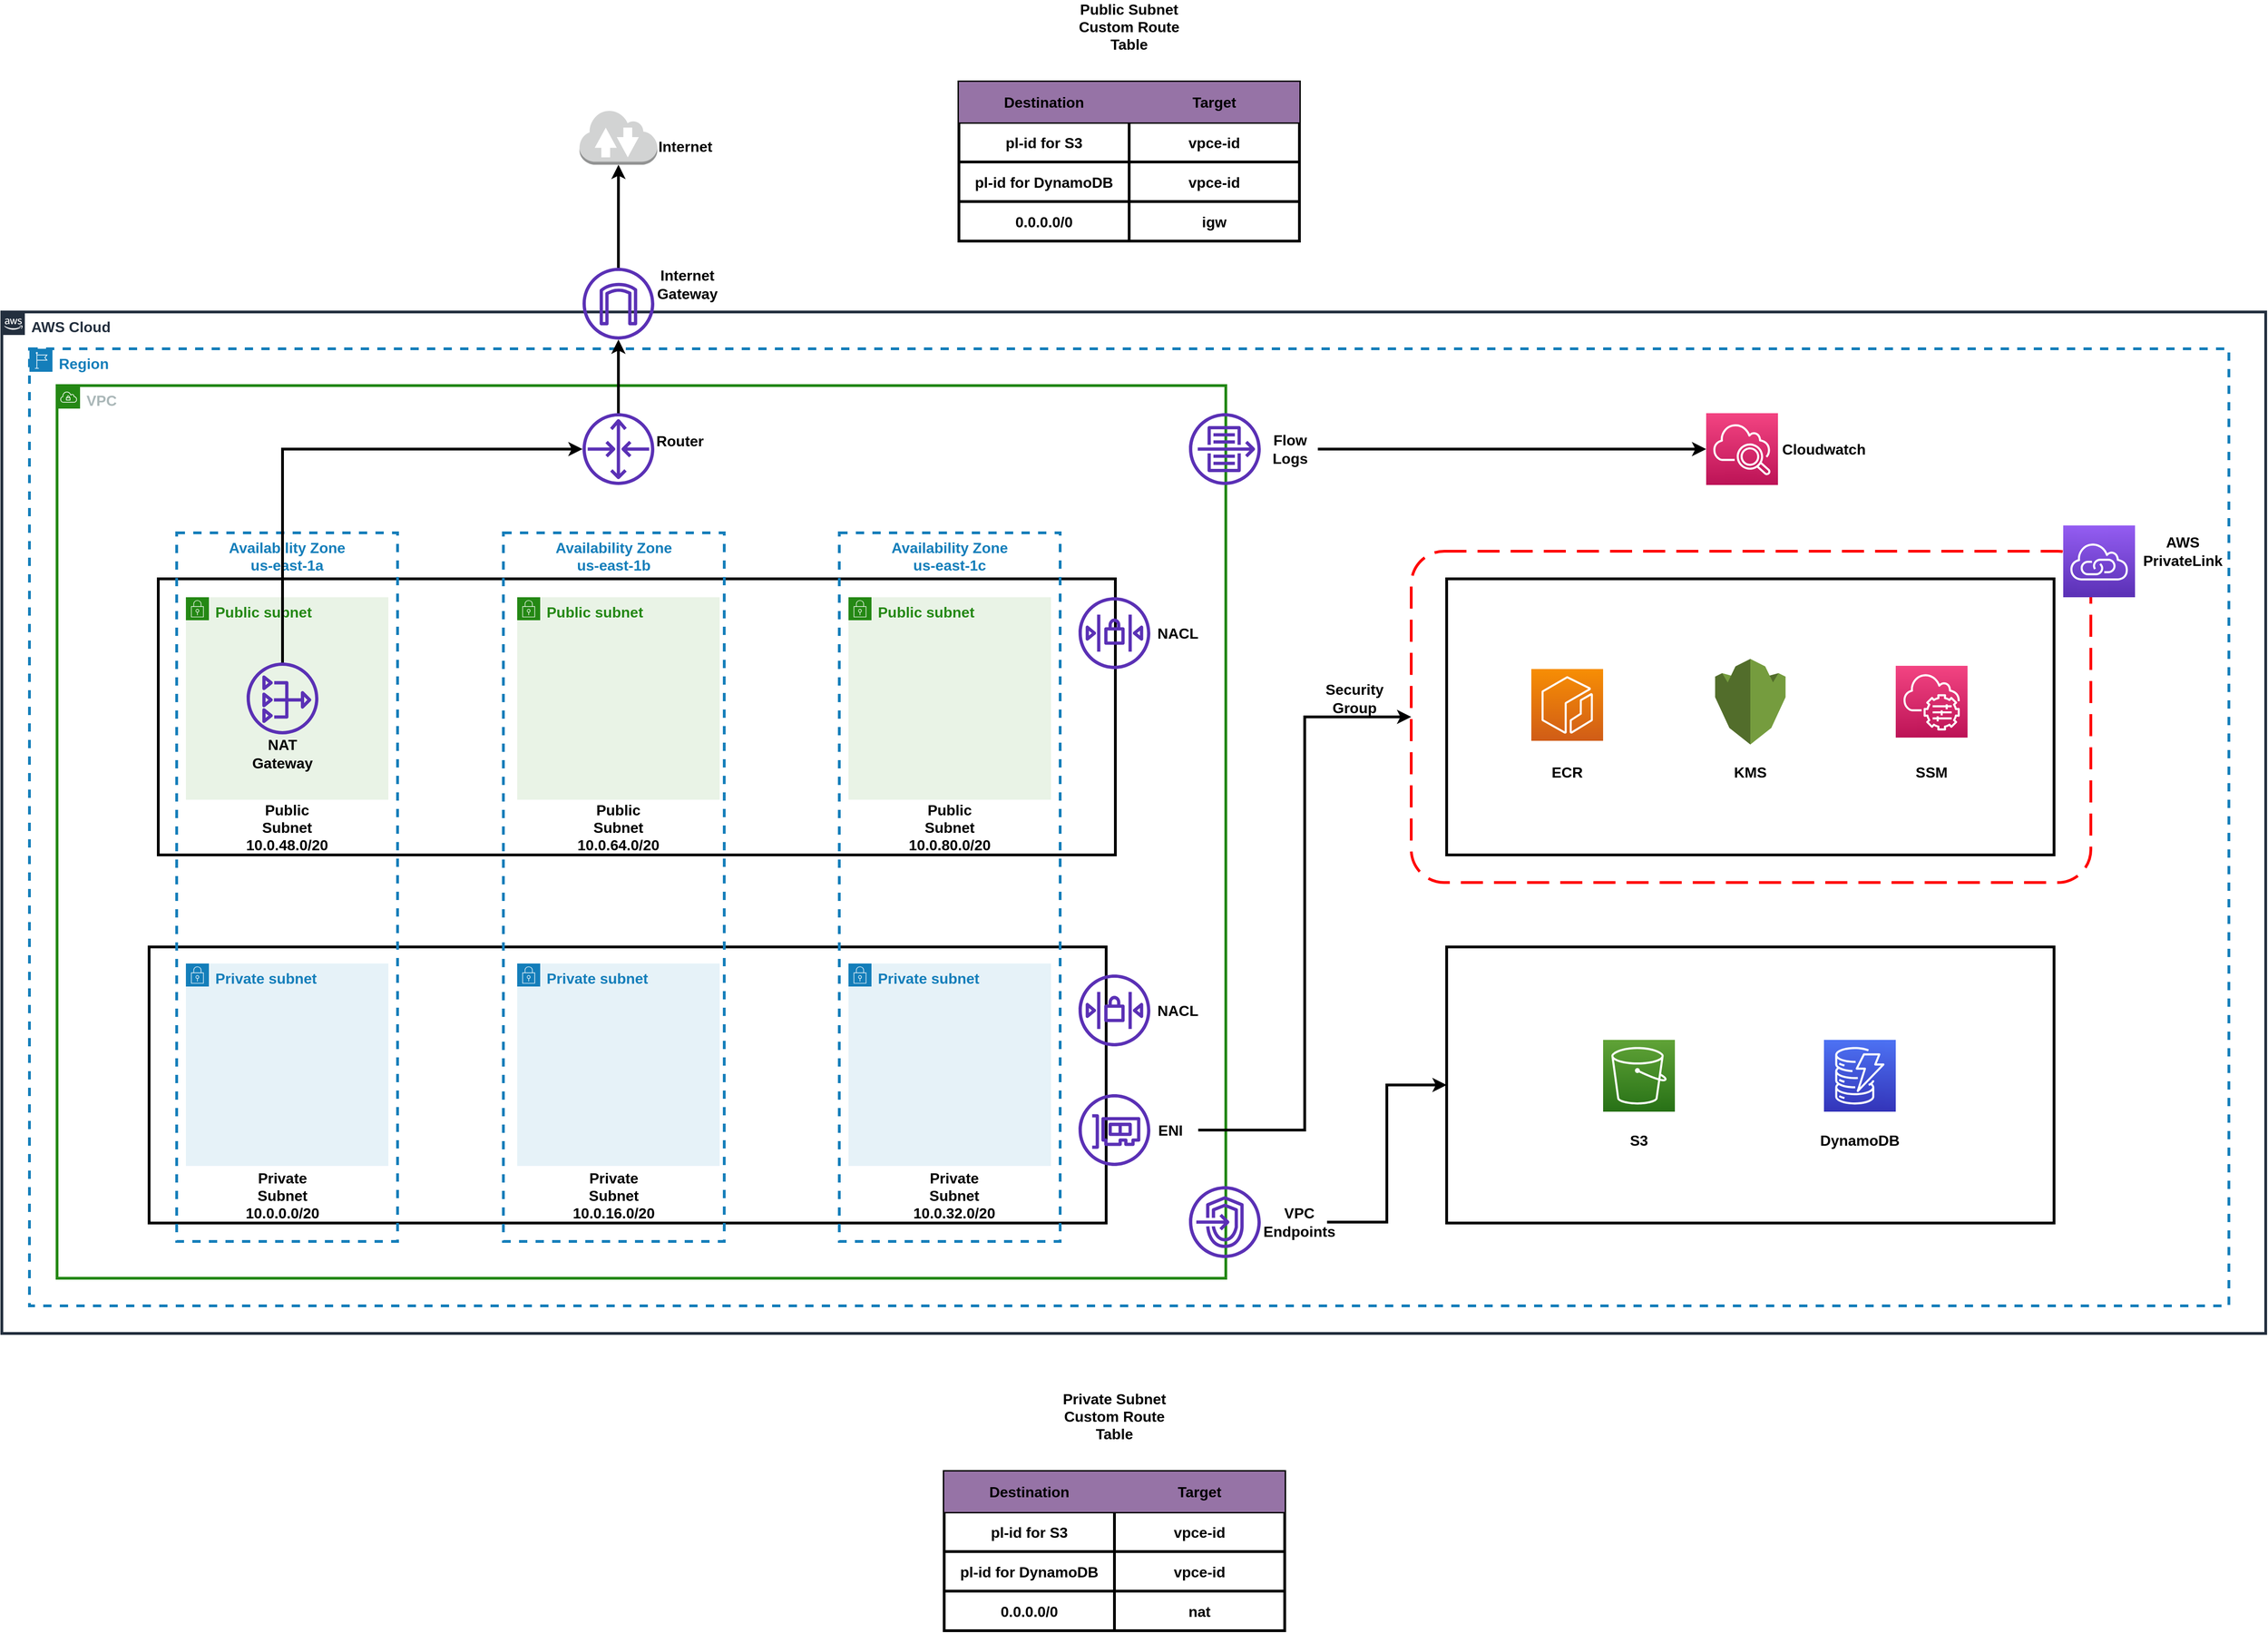 <mxfile version="13.10.9" type="device"><diagram id="vH5BNxG-3O9H4tV4Vejv" name="Page-1"><mxGraphModel dx="1635" dy="5484" grid="1" gridSize="10" guides="1" tooltips="1" connect="1" arrows="1" fold="1" page="1" pageScale="1" pageWidth="3300" pageHeight="4681" math="0" shadow="0"><root><mxCell id="0"/><mxCell id="1" parent="0"/><mxCell id="pPkta7LZ5vmIaSbR0CaE-15" value="" style="rounded=0;whiteSpace=wrap;html=1;strokeWidth=3;fontSize=16;fontStyle=1" vertex="1" parent="1"><mxGeometry x="290" y="260" width="1040" height="300" as="geometry"/></mxCell><mxCell id="pPkta7LZ5vmIaSbR0CaE-16" value="" style="rounded=0;whiteSpace=wrap;html=1;strokeWidth=3;fontSize=16;fontStyle=1" vertex="1" parent="1"><mxGeometry x="280" y="660" width="1040" height="300" as="geometry"/></mxCell><mxCell id="pPkta7LZ5vmIaSbR0CaE-25" value="Availability Zone&#10;us-east-1c" style="fillColor=none;strokeColor=#147EBA;dashed=1;verticalAlign=top;fontStyle=1;fontColor=#147EBA;strokeWidth=3;fontSize=16;" vertex="1" parent="1"><mxGeometry x="1030" y="210" width="240" height="770" as="geometry"/></mxCell><mxCell id="pPkta7LZ5vmIaSbR0CaE-24" value="Availability Zone&#10;us-east-1b" style="fillColor=none;strokeColor=#147EBA;dashed=1;verticalAlign=top;fontStyle=1;fontColor=#147EBA;strokeWidth=3;fontSize=16;" vertex="1" parent="1"><mxGeometry x="665" y="210" width="240" height="770" as="geometry"/></mxCell><mxCell id="pPkta7LZ5vmIaSbR0CaE-23" value="Availability Zone&#10;us-east-1a" style="fillColor=none;strokeColor=#147EBA;dashed=1;verticalAlign=top;fontStyle=1;fontColor=#147EBA;strokeWidth=3;fontSize=16;" vertex="1" parent="1"><mxGeometry x="310" y="210" width="240" height="770" as="geometry"/></mxCell><mxCell id="pPkta7LZ5vmIaSbR0CaE-26" value="VPC" style="points=[[0,0],[0.25,0],[0.5,0],[0.75,0],[1,0],[1,0.25],[1,0.5],[1,0.75],[1,1],[0.75,1],[0.5,1],[0.25,1],[0,1],[0,0.75],[0,0.5],[0,0.25]];outlineConnect=0;gradientColor=none;html=1;whiteSpace=wrap;fontSize=16;fontStyle=1;shape=mxgraph.aws4.group;grIcon=mxgraph.aws4.group_vpc;strokeColor=#248814;fillColor=none;verticalAlign=top;align=left;spacingLeft=30;fontColor=#AAB7B8;dashed=0;strokeWidth=3;" vertex="1" parent="1"><mxGeometry x="180" y="50" width="1270" height="970" as="geometry"/></mxCell><mxCell id="pPkta7LZ5vmIaSbR0CaE-66" value="Region" style="points=[[0,0],[0.25,0],[0.5,0],[0.75,0],[1,0],[1,0.25],[1,0.5],[1,0.75],[1,1],[0.75,1],[0.5,1],[0.25,1],[0,1],[0,0.75],[0,0.5],[0,0.25]];outlineConnect=0;gradientColor=none;html=1;whiteSpace=wrap;fontSize=16;fontStyle=1;shape=mxgraph.aws4.group;grIcon=mxgraph.aws4.group_region;strokeColor=#147EBA;fillColor=none;verticalAlign=top;align=left;spacingLeft=30;fontColor=#147EBA;dashed=1;strokeWidth=3;" vertex="1" parent="1"><mxGeometry x="150" y="10" width="2390" height="1040" as="geometry"/></mxCell><mxCell id="pPkta7LZ5vmIaSbR0CaE-67" value="AWS Cloud" style="points=[[0,0],[0.25,0],[0.5,0],[0.75,0],[1,0],[1,0.25],[1,0.5],[1,0.75],[1,1],[0.75,1],[0.5,1],[0.25,1],[0,1],[0,0.75],[0,0.5],[0,0.25]];outlineConnect=0;gradientColor=none;html=1;whiteSpace=wrap;fontSize=16;fontStyle=1;shape=mxgraph.aws4.group;grIcon=mxgraph.aws4.group_aws_cloud_alt;strokeColor=#232F3E;fillColor=none;verticalAlign=top;align=left;spacingLeft=30;fontColor=#232F3E;dashed=0;strokeWidth=3;" vertex="1" parent="1"><mxGeometry x="120" y="-30" width="2460" height="1110" as="geometry"/></mxCell><mxCell id="pPkta7LZ5vmIaSbR0CaE-7" value="Public subnet" style="points=[[0,0],[0.25,0],[0.5,0],[0.75,0],[1,0],[1,0.25],[1,0.5],[1,0.75],[1,1],[0.75,1],[0.5,1],[0.25,1],[0,1],[0,0.75],[0,0.5],[0,0.25]];outlineConnect=0;gradientColor=none;html=1;whiteSpace=wrap;fontSize=16;fontStyle=1;shape=mxgraph.aws4.group;grIcon=mxgraph.aws4.group_security_group;grStroke=0;strokeColor=#248814;fillColor=#E9F3E6;verticalAlign=top;align=left;spacingLeft=30;fontColor=#248814;dashed=0;strokeWidth=3;" vertex="1" parent="1"><mxGeometry x="320" y="280" width="220" height="220" as="geometry"/></mxCell><mxCell id="pPkta7LZ5vmIaSbR0CaE-8" value="Public subnet" style="points=[[0,0],[0.25,0],[0.5,0],[0.75,0],[1,0],[1,0.25],[1,0.5],[1,0.75],[1,1],[0.75,1],[0.5,1],[0.25,1],[0,1],[0,0.75],[0,0.5],[0,0.25]];outlineConnect=0;gradientColor=none;html=1;whiteSpace=wrap;fontSize=16;fontStyle=1;shape=mxgraph.aws4.group;grIcon=mxgraph.aws4.group_security_group;grStroke=0;strokeColor=#248814;fillColor=#E9F3E6;verticalAlign=top;align=left;spacingLeft=30;fontColor=#248814;dashed=0;strokeWidth=3;" vertex="1" parent="1"><mxGeometry x="680" y="280" width="220" height="220" as="geometry"/></mxCell><mxCell id="pPkta7LZ5vmIaSbR0CaE-9" value="Public subnet" style="points=[[0,0],[0.25,0],[0.5,0],[0.75,0],[1,0],[1,0.25],[1,0.5],[1,0.75],[1,1],[0.75,1],[0.5,1],[0.25,1],[0,1],[0,0.75],[0,0.5],[0,0.25]];outlineConnect=0;gradientColor=none;html=1;whiteSpace=wrap;fontSize=16;fontStyle=1;shape=mxgraph.aws4.group;grIcon=mxgraph.aws4.group_security_group;grStroke=0;strokeColor=#248814;fillColor=#E9F3E6;verticalAlign=top;align=left;spacingLeft=30;fontColor=#248814;dashed=0;strokeWidth=3;" vertex="1" parent="1"><mxGeometry x="1040" y="280" width="220" height="220" as="geometry"/></mxCell><mxCell id="pPkta7LZ5vmIaSbR0CaE-12" value="Private subnet" style="points=[[0,0],[0.25,0],[0.5,0],[0.75,0],[1,0],[1,0.25],[1,0.5],[1,0.75],[1,1],[0.75,1],[0.5,1],[0.25,1],[0,1],[0,0.75],[0,0.5],[0,0.25]];outlineConnect=0;gradientColor=none;html=1;whiteSpace=wrap;fontSize=16;fontStyle=1;shape=mxgraph.aws4.group;grIcon=mxgraph.aws4.group_security_group;grStroke=0;strokeColor=#147EBA;fillColor=#E6F2F8;verticalAlign=top;align=left;spacingLeft=30;fontColor=#147EBA;dashed=0;strokeWidth=3;" vertex="1" parent="1"><mxGeometry x="320" y="678" width="220" height="220" as="geometry"/></mxCell><mxCell id="pPkta7LZ5vmIaSbR0CaE-13" value="Private subnet" style="points=[[0,0],[0.25,0],[0.5,0],[0.75,0],[1,0],[1,0.25],[1,0.5],[1,0.75],[1,1],[0.75,1],[0.5,1],[0.25,1],[0,1],[0,0.75],[0,0.5],[0,0.25]];outlineConnect=0;gradientColor=none;html=1;whiteSpace=wrap;fontSize=16;fontStyle=1;shape=mxgraph.aws4.group;grIcon=mxgraph.aws4.group_security_group;grStroke=0;strokeColor=#147EBA;fillColor=#E6F2F8;verticalAlign=top;align=left;spacingLeft=30;fontColor=#147EBA;dashed=0;strokeWidth=3;" vertex="1" parent="1"><mxGeometry x="680" y="678" width="220" height="220" as="geometry"/></mxCell><mxCell id="pPkta7LZ5vmIaSbR0CaE-14" value="Private subnet" style="points=[[0,0],[0.25,0],[0.5,0],[0.75,0],[1,0],[1,0.25],[1,0.5],[1,0.75],[1,1],[0.75,1],[0.5,1],[0.25,1],[0,1],[0,0.75],[0,0.5],[0,0.25]];outlineConnect=0;gradientColor=none;html=1;whiteSpace=wrap;fontSize=16;fontStyle=1;shape=mxgraph.aws4.group;grIcon=mxgraph.aws4.group_security_group;grStroke=0;strokeColor=#147EBA;fillColor=#E6F2F8;verticalAlign=top;align=left;spacingLeft=30;fontColor=#147EBA;dashed=0;strokeWidth=3;" vertex="1" parent="1"><mxGeometry x="1040" y="678" width="220" height="220" as="geometry"/></mxCell><mxCell id="pPkta7LZ5vmIaSbR0CaE-17" value="Public Subnet&lt;br style=&quot;font-size: 16px;&quot;&gt;10.0.48.0/20" style="text;html=1;strokeColor=none;fillColor=none;align=center;verticalAlign=middle;whiteSpace=wrap;rounded=0;strokeWidth=3;fontSize=16;fontStyle=1" vertex="1" parent="1"><mxGeometry x="390" y="520" width="80" height="20" as="geometry"/></mxCell><mxCell id="pPkta7LZ5vmIaSbR0CaE-18" value="Public Subnet&lt;br style=&quot;font-size: 16px;&quot;&gt;10.0.64.0/20" style="text;html=1;strokeColor=none;fillColor=none;align=center;verticalAlign=middle;whiteSpace=wrap;rounded=0;strokeWidth=3;fontSize=16;fontStyle=1" vertex="1" parent="1"><mxGeometry x="750" y="520" width="80" height="20" as="geometry"/></mxCell><mxCell id="pPkta7LZ5vmIaSbR0CaE-19" value="Public Subnet&lt;br style=&quot;font-size: 16px;&quot;&gt;10.0.80.0/20" style="text;html=1;strokeColor=none;fillColor=none;align=center;verticalAlign=middle;whiteSpace=wrap;rounded=0;strokeWidth=3;fontSize=16;fontStyle=1" vertex="1" parent="1"><mxGeometry x="1110" y="520" width="80" height="20" as="geometry"/></mxCell><mxCell id="pPkta7LZ5vmIaSbR0CaE-20" value="Private Subnet&lt;br style=&quot;font-size: 16px;&quot;&gt;10.0.0.0/20" style="text;html=1;strokeColor=none;fillColor=none;align=center;verticalAlign=middle;whiteSpace=wrap;rounded=0;strokeWidth=3;fontSize=16;fontStyle=1" vertex="1" parent="1"><mxGeometry x="380" y="920" width="90" height="20" as="geometry"/></mxCell><mxCell id="pPkta7LZ5vmIaSbR0CaE-21" value="Private Subnet&lt;br style=&quot;font-size: 16px;&quot;&gt;10.0.16.0/20" style="text;html=1;strokeColor=none;fillColor=none;align=center;verticalAlign=middle;whiteSpace=wrap;rounded=0;strokeWidth=3;fontSize=16;fontStyle=1" vertex="1" parent="1"><mxGeometry x="740" y="920" width="90" height="20" as="geometry"/></mxCell><mxCell id="pPkta7LZ5vmIaSbR0CaE-22" value="Private Subnet&lt;br style=&quot;font-size: 16px;&quot;&gt;10.0.32.0/20" style="text;html=1;strokeColor=none;fillColor=none;align=center;verticalAlign=middle;whiteSpace=wrap;rounded=0;strokeWidth=3;fontSize=16;fontStyle=1" vertex="1" parent="1"><mxGeometry x="1110" y="920" width="90" height="20" as="geometry"/></mxCell><mxCell id="pPkta7LZ5vmIaSbR0CaE-32" style="edgeStyle=orthogonalEdgeStyle;rounded=0;orthogonalLoop=1;jettySize=auto;html=1;strokeWidth=3;fontSize=16;fontStyle=1" edge="1" parent="1" source="pPkta7LZ5vmIaSbR0CaE-27" target="pPkta7LZ5vmIaSbR0CaE-29"><mxGeometry relative="1" as="geometry"><Array as="points"><mxPoint x="425" y="119"/></Array></mxGeometry></mxCell><mxCell id="pPkta7LZ5vmIaSbR0CaE-27" value="" style="outlineConnect=0;fontColor=#232F3E;gradientColor=none;fillColor=#5A30B5;strokeColor=none;dashed=0;verticalLabelPosition=bottom;verticalAlign=top;align=center;html=1;fontSize=16;fontStyle=1;aspect=fixed;pointerEvents=1;shape=mxgraph.aws4.nat_gateway;strokeWidth=3;" vertex="1" parent="1"><mxGeometry x="386" y="351" width="78" height="78" as="geometry"/></mxCell><mxCell id="pPkta7LZ5vmIaSbR0CaE-28" value="NAT Gateway" style="text;html=1;strokeColor=none;fillColor=none;align=center;verticalAlign=middle;whiteSpace=wrap;rounded=0;strokeWidth=3;fontSize=16;fontStyle=1" vertex="1" parent="1"><mxGeometry x="400" y="440" width="50" height="20" as="geometry"/></mxCell><mxCell id="pPkta7LZ5vmIaSbR0CaE-69" style="edgeStyle=orthogonalEdgeStyle;rounded=0;orthogonalLoop=1;jettySize=auto;html=1;strokeWidth=3;fontSize=16;fontStyle=1" edge="1" parent="1" source="pPkta7LZ5vmIaSbR0CaE-29" target="pPkta7LZ5vmIaSbR0CaE-68"><mxGeometry relative="1" as="geometry"/></mxCell><mxCell id="pPkta7LZ5vmIaSbR0CaE-29" value="" style="outlineConnect=0;fontColor=#232F3E;gradientColor=none;fillColor=#5A30B5;strokeColor=none;dashed=0;verticalLabelPosition=bottom;verticalAlign=top;align=center;html=1;fontSize=16;fontStyle=1;aspect=fixed;pointerEvents=1;shape=mxgraph.aws4.router;strokeWidth=3;" vertex="1" parent="1"><mxGeometry x="751" y="80" width="78" height="78" as="geometry"/></mxCell><mxCell id="pPkta7LZ5vmIaSbR0CaE-30" value="Router" style="text;html=1;strokeColor=none;fillColor=none;align=center;verticalAlign=middle;whiteSpace=wrap;rounded=0;strokeWidth=3;fontSize=16;fontStyle=1" vertex="1" parent="1"><mxGeometry x="832.25" y="100" width="50" height="20" as="geometry"/></mxCell><mxCell id="pPkta7LZ5vmIaSbR0CaE-33" value="" style="outlineConnect=0;fontColor=#232F3E;gradientColor=none;fillColor=#5A30B5;strokeColor=none;dashed=0;verticalLabelPosition=bottom;verticalAlign=top;align=center;html=1;fontSize=16;fontStyle=1;aspect=fixed;pointerEvents=1;shape=mxgraph.aws4.flow_logs;strokeWidth=3;" vertex="1" parent="1"><mxGeometry x="1410" y="80" width="78" height="78" as="geometry"/></mxCell><mxCell id="pPkta7LZ5vmIaSbR0CaE-64" style="edgeStyle=orthogonalEdgeStyle;rounded=0;orthogonalLoop=1;jettySize=auto;html=1;strokeWidth=3;fontSize=16;fontStyle=1" edge="1" parent="1" source="pPkta7LZ5vmIaSbR0CaE-34" target="pPkta7LZ5vmIaSbR0CaE-63"><mxGeometry relative="1" as="geometry"/></mxCell><mxCell id="pPkta7LZ5vmIaSbR0CaE-34" value="Flow &lt;br style=&quot;font-size: 16px;&quot;&gt;Logs" style="text;html=1;strokeColor=none;fillColor=none;align=center;verticalAlign=middle;whiteSpace=wrap;rounded=0;strokeWidth=3;fontSize=16;fontStyle=1" vertex="1" parent="1"><mxGeometry x="1490" y="109" width="60" height="20" as="geometry"/></mxCell><mxCell id="pPkta7LZ5vmIaSbR0CaE-35" value="" style="outlineConnect=0;fontColor=#232F3E;gradientColor=none;fillColor=#5A30B5;strokeColor=none;dashed=0;verticalLabelPosition=bottom;verticalAlign=top;align=center;html=1;fontSize=16;fontStyle=1;aspect=fixed;pointerEvents=1;shape=mxgraph.aws4.endpoints;strokeWidth=3;" vertex="1" parent="1"><mxGeometry x="1410" y="920" width="78" height="78" as="geometry"/></mxCell><mxCell id="pPkta7LZ5vmIaSbR0CaE-51" style="edgeStyle=orthogonalEdgeStyle;rounded=0;orthogonalLoop=1;jettySize=auto;html=1;entryX=0;entryY=0.5;entryDx=0;entryDy=0;strokeWidth=3;fontSize=16;fontStyle=1" edge="1" parent="1" source="pPkta7LZ5vmIaSbR0CaE-36" target="pPkta7LZ5vmIaSbR0CaE-46"><mxGeometry relative="1" as="geometry"/></mxCell><mxCell id="pPkta7LZ5vmIaSbR0CaE-36" value="VPC&lt;br style=&quot;font-size: 16px;&quot;&gt;Endpoints" style="text;html=1;strokeColor=none;fillColor=none;align=center;verticalAlign=middle;whiteSpace=wrap;rounded=0;strokeWidth=3;fontSize=16;fontStyle=1" vertex="1" parent="1"><mxGeometry x="1500" y="949" width="60" height="20" as="geometry"/></mxCell><mxCell id="pPkta7LZ5vmIaSbR0CaE-37" value="" style="outlineConnect=0;fontColor=#232F3E;gradientColor=none;fillColor=#5A30B5;strokeColor=none;dashed=0;verticalLabelPosition=bottom;verticalAlign=top;align=center;html=1;fontSize=16;fontStyle=1;aspect=fixed;pointerEvents=1;shape=mxgraph.aws4.elastic_network_interface;strokeWidth=3;" vertex="1" parent="1"><mxGeometry x="1290" y="820" width="78" height="78" as="geometry"/></mxCell><mxCell id="pPkta7LZ5vmIaSbR0CaE-61" style="edgeStyle=orthogonalEdgeStyle;rounded=0;orthogonalLoop=1;jettySize=auto;html=1;entryX=0;entryY=0.5;entryDx=0;entryDy=0;strokeWidth=3;fontSize=16;fontStyle=1" edge="1" parent="1" source="pPkta7LZ5vmIaSbR0CaE-38" target="pPkta7LZ5vmIaSbR0CaE-58"><mxGeometry relative="1" as="geometry"/></mxCell><mxCell id="pPkta7LZ5vmIaSbR0CaE-38" value="ENI" style="text;html=1;strokeColor=none;fillColor=none;align=center;verticalAlign=middle;whiteSpace=wrap;rounded=0;strokeWidth=3;fontSize=16;fontStyle=1" vertex="1" parent="1"><mxGeometry x="1360" y="849" width="60" height="20" as="geometry"/></mxCell><mxCell id="pPkta7LZ5vmIaSbR0CaE-39" value="" style="outlineConnect=0;fontColor=#232F3E;gradientColor=none;fillColor=#5A30B5;strokeColor=none;dashed=0;verticalLabelPosition=bottom;verticalAlign=top;align=center;html=1;fontSize=16;fontStyle=1;aspect=fixed;pointerEvents=1;shape=mxgraph.aws4.network_access_control_list;strokeWidth=3;" vertex="1" parent="1"><mxGeometry x="1290" y="690" width="78" height="78" as="geometry"/></mxCell><mxCell id="pPkta7LZ5vmIaSbR0CaE-40" value="" style="outlineConnect=0;fontColor=#232F3E;gradientColor=none;fillColor=#5A30B5;strokeColor=none;dashed=0;verticalLabelPosition=bottom;verticalAlign=top;align=center;html=1;fontSize=16;fontStyle=1;aspect=fixed;pointerEvents=1;shape=mxgraph.aws4.network_access_control_list;strokeWidth=3;" vertex="1" parent="1"><mxGeometry x="1290" y="280" width="78" height="78" as="geometry"/></mxCell><mxCell id="pPkta7LZ5vmIaSbR0CaE-41" value="NACL" style="text;html=1;strokeColor=none;fillColor=none;align=center;verticalAlign=middle;whiteSpace=wrap;rounded=0;strokeWidth=3;fontSize=16;fontStyle=1" vertex="1" parent="1"><mxGeometry x="1368" y="719" width="60" height="20" as="geometry"/></mxCell><mxCell id="pPkta7LZ5vmIaSbR0CaE-42" value="NACL" style="text;html=1;strokeColor=none;fillColor=none;align=center;verticalAlign=middle;whiteSpace=wrap;rounded=0;strokeWidth=3;fontSize=16;fontStyle=1" vertex="1" parent="1"><mxGeometry x="1368" y="309" width="60" height="20" as="geometry"/></mxCell><mxCell id="pPkta7LZ5vmIaSbR0CaE-44" value="" style="rounded=0;whiteSpace=wrap;html=1;strokeColor=#000000;strokeWidth=3;fillColor=#FFFFFF;fontSize=16;fontStyle=1" vertex="1" parent="1"><mxGeometry x="1690" y="260" width="660" height="300" as="geometry"/></mxCell><mxCell id="pPkta7LZ5vmIaSbR0CaE-46" value="" style="rounded=0;whiteSpace=wrap;html=1;strokeColor=#000000;strokeWidth=3;fillColor=#FFFFFF;fontSize=16;fontStyle=1" vertex="1" parent="1"><mxGeometry x="1690" y="660" width="660" height="300" as="geometry"/></mxCell><mxCell id="pPkta7LZ5vmIaSbR0CaE-47" value="" style="outlineConnect=0;fontColor=#232F3E;gradientColor=#60A337;gradientDirection=north;fillColor=#277116;strokeColor=#ffffff;dashed=0;verticalLabelPosition=bottom;verticalAlign=top;align=center;html=1;fontSize=16;fontStyle=1;aspect=fixed;shape=mxgraph.aws4.resourceIcon;resIcon=mxgraph.aws4.s3;strokeWidth=3;" vertex="1" parent="1"><mxGeometry x="1860" y="761" width="78" height="78" as="geometry"/></mxCell><mxCell id="pPkta7LZ5vmIaSbR0CaE-48" value="" style="outlineConnect=0;fontColor=#232F3E;gradientColor=#4D72F3;gradientDirection=north;fillColor=#3334B9;strokeColor=#ffffff;dashed=0;verticalLabelPosition=bottom;verticalAlign=top;align=center;html=1;fontSize=16;fontStyle=1;aspect=fixed;shape=mxgraph.aws4.resourceIcon;resIcon=mxgraph.aws4.dynamodb;strokeWidth=3;" vertex="1" parent="1"><mxGeometry x="2100" y="761" width="78" height="78" as="geometry"/></mxCell><mxCell id="pPkta7LZ5vmIaSbR0CaE-49" value="S3" style="text;html=1;strokeColor=none;fillColor=none;align=center;verticalAlign=middle;whiteSpace=wrap;rounded=0;strokeWidth=3;fontSize=16;fontStyle=1" vertex="1" parent="1"><mxGeometry x="1869" y="860" width="60" height="20" as="geometry"/></mxCell><mxCell id="pPkta7LZ5vmIaSbR0CaE-50" value="DynamoDB" style="text;html=1;strokeColor=none;fillColor=none;align=center;verticalAlign=middle;whiteSpace=wrap;rounded=0;strokeWidth=3;fontSize=16;fontStyle=1" vertex="1" parent="1"><mxGeometry x="2109" y="860" width="60" height="20" as="geometry"/></mxCell><mxCell id="pPkta7LZ5vmIaSbR0CaE-52" value="" style="outlineConnect=0;fontColor=#232F3E;gradientColor=#F78E04;gradientDirection=north;fillColor=#D05C17;strokeColor=#ffffff;dashed=0;verticalLabelPosition=bottom;verticalAlign=top;align=center;html=1;fontSize=16;fontStyle=1;aspect=fixed;shape=mxgraph.aws4.resourceIcon;resIcon=mxgraph.aws4.ecr;strokeWidth=3;" vertex="1" parent="1"><mxGeometry x="1782" y="358" width="78" height="78" as="geometry"/></mxCell><mxCell id="pPkta7LZ5vmIaSbR0CaE-53" value="" style="outlineConnect=0;dashed=0;verticalLabelPosition=bottom;verticalAlign=top;align=center;html=1;shape=mxgraph.aws3.kms;fillColor=#759C3E;gradientColor=none;strokeColor=#000000;strokeWidth=3;fontSize=16;fontStyle=1" vertex="1" parent="1"><mxGeometry x="1981.75" y="347" width="76.5" height="93" as="geometry"/></mxCell><mxCell id="pPkta7LZ5vmIaSbR0CaE-54" value="" style="outlineConnect=0;fontColor=#232F3E;gradientColor=#F34482;gradientDirection=north;fillColor=#BC1356;strokeColor=#ffffff;dashed=0;verticalLabelPosition=bottom;verticalAlign=top;align=center;html=1;fontSize=16;fontStyle=1;aspect=fixed;shape=mxgraph.aws4.resourceIcon;resIcon=mxgraph.aws4.systems_manager;strokeWidth=3;" vertex="1" parent="1"><mxGeometry x="2178" y="354.5" width="78" height="78" as="geometry"/></mxCell><mxCell id="pPkta7LZ5vmIaSbR0CaE-55" value="ECR" style="text;html=1;strokeColor=none;fillColor=none;align=center;verticalAlign=middle;whiteSpace=wrap;rounded=0;strokeWidth=3;fontSize=16;fontStyle=1" vertex="1" parent="1"><mxGeometry x="1791" y="460" width="60" height="20" as="geometry"/></mxCell><mxCell id="pPkta7LZ5vmIaSbR0CaE-56" value="KMS" style="text;html=1;strokeColor=none;fillColor=none;align=center;verticalAlign=middle;whiteSpace=wrap;rounded=0;strokeWidth=3;fontSize=16;fontStyle=1" vertex="1" parent="1"><mxGeometry x="1990" y="460" width="60" height="20" as="geometry"/></mxCell><mxCell id="pPkta7LZ5vmIaSbR0CaE-57" value="SSM" style="text;html=1;strokeColor=none;fillColor=none;align=center;verticalAlign=middle;whiteSpace=wrap;rounded=0;strokeWidth=3;fontSize=16;fontStyle=1" vertex="1" parent="1"><mxGeometry x="2187" y="460" width="60" height="20" as="geometry"/></mxCell><mxCell id="pPkta7LZ5vmIaSbR0CaE-58" value="" style="rounded=1;arcSize=10;dashed=1;strokeColor=#ff0000;fillColor=none;gradientColor=none;dashPattern=8 4;strokeWidth=3;fontSize=16;fontStyle=1" vertex="1" parent="1"><mxGeometry x="1651.5" y="230" width="738.5" height="360" as="geometry"/></mxCell><mxCell id="pPkta7LZ5vmIaSbR0CaE-59" value="" style="outlineConnect=0;fontColor=#232F3E;gradientColor=#945DF2;gradientDirection=north;fillColor=#5A30B5;strokeColor=#ffffff;dashed=0;verticalLabelPosition=bottom;verticalAlign=top;align=center;html=1;fontSize=16;fontStyle=1;aspect=fixed;shape=mxgraph.aws4.resourceIcon;resIcon=mxgraph.aws4.vpc_privatelink;strokeWidth=3;" vertex="1" parent="1"><mxGeometry x="2360" y="202" width="78" height="78" as="geometry"/></mxCell><mxCell id="pPkta7LZ5vmIaSbR0CaE-60" value="AWS PrivateLink" style="text;html=1;strokeColor=none;fillColor=none;align=center;verticalAlign=middle;whiteSpace=wrap;rounded=0;strokeWidth=3;fontSize=16;fontStyle=1" vertex="1" parent="1"><mxGeometry x="2470" y="220" width="40" height="20" as="geometry"/></mxCell><mxCell id="pPkta7LZ5vmIaSbR0CaE-62" value="Security Group" style="text;html=1;strokeColor=none;fillColor=none;align=center;verticalAlign=middle;whiteSpace=wrap;rounded=0;strokeWidth=3;fontSize=16;fontStyle=1" vertex="1" parent="1"><mxGeometry x="1570" y="380" width="40" height="20" as="geometry"/></mxCell><mxCell id="pPkta7LZ5vmIaSbR0CaE-63" value="" style="outlineConnect=0;fontColor=#232F3E;gradientColor=#F34482;gradientDirection=north;fillColor=#BC1356;strokeColor=#ffffff;dashed=0;verticalLabelPosition=bottom;verticalAlign=top;align=center;html=1;fontSize=16;fontStyle=1;aspect=fixed;shape=mxgraph.aws4.resourceIcon;resIcon=mxgraph.aws4.cloudwatch_2;strokeWidth=3;" vertex="1" parent="1"><mxGeometry x="1972" y="80" width="78" height="78" as="geometry"/></mxCell><mxCell id="pPkta7LZ5vmIaSbR0CaE-65" value="Cloudwatch" style="text;html=1;strokeColor=none;fillColor=none;align=center;verticalAlign=middle;whiteSpace=wrap;rounded=0;strokeWidth=3;fontSize=16;fontStyle=1" vertex="1" parent="1"><mxGeometry x="2070" y="109" width="60" height="20" as="geometry"/></mxCell><mxCell id="pPkta7LZ5vmIaSbR0CaE-74" style="edgeStyle=orthogonalEdgeStyle;rounded=0;orthogonalLoop=1;jettySize=auto;html=1;strokeWidth=3;fontSize=16;fontStyle=1" edge="1" parent="1" source="pPkta7LZ5vmIaSbR0CaE-68" target="pPkta7LZ5vmIaSbR0CaE-73"><mxGeometry relative="1" as="geometry"/></mxCell><mxCell id="pPkta7LZ5vmIaSbR0CaE-68" value="" style="outlineConnect=0;fontColor=#232F3E;gradientColor=none;fillColor=#5A30B5;strokeColor=none;dashed=0;verticalLabelPosition=bottom;verticalAlign=top;align=center;html=1;fontSize=16;fontStyle=1;aspect=fixed;pointerEvents=1;shape=mxgraph.aws4.internet_gateway;strokeWidth=3;" vertex="1" parent="1"><mxGeometry x="751" y="-78" width="78" height="78" as="geometry"/></mxCell><mxCell id="pPkta7LZ5vmIaSbR0CaE-70" value="Internet Gateway" style="text;html=1;strokeColor=none;fillColor=none;align=center;verticalAlign=middle;whiteSpace=wrap;rounded=0;strokeWidth=3;fontSize=16;fontStyle=1" vertex="1" parent="1"><mxGeometry x="840" y="-70" width="50" height="20" as="geometry"/></mxCell><mxCell id="pPkta7LZ5vmIaSbR0CaE-73" value="" style="outlineConnect=0;dashed=0;verticalLabelPosition=bottom;verticalAlign=top;align=center;html=1;shape=mxgraph.aws3.internet_2;fillColor=#D2D3D3;gradientColor=none;strokeColor=#000000;strokeWidth=3;fontSize=16;fontStyle=1" vertex="1" parent="1"><mxGeometry x="747.75" y="-250" width="84.5" height="60" as="geometry"/></mxCell><mxCell id="pPkta7LZ5vmIaSbR0CaE-75" value="Internet&amp;nbsp;" style="text;html=1;strokeColor=none;fillColor=none;align=center;verticalAlign=middle;whiteSpace=wrap;rounded=0;strokeWidth=3;fontSize=16;fontStyle=1" vertex="1" parent="1"><mxGeometry x="840" y="-220" width="50" height="20" as="geometry"/></mxCell><mxCell id="pPkta7LZ5vmIaSbR0CaE-102" value="" style="shape=table;html=1;whiteSpace=wrap;startSize=0;container=1;collapsible=0;childLayout=tableLayout;strokeColor=#000000;strokeWidth=3;fillColor=#FFFFFF;fontSize=16;fontStyle=1" vertex="1" parent="1"><mxGeometry x="1160" y="-280" width="370" height="173" as="geometry"/></mxCell><mxCell id="pPkta7LZ5vmIaSbR0CaE-107" value="" style="shape=partialRectangle;html=1;whiteSpace=wrap;collapsible=0;dropTarget=0;pointerEvents=0;fillColor=none;top=0;left=0;bottom=0;right=0;points=[[0,0.5],[1,0.5]];portConstraint=eastwest;strokeWidth=3;fontSize=16;fontStyle=1" vertex="1" parent="pPkta7LZ5vmIaSbR0CaE-102"><mxGeometry width="370" height="44" as="geometry"/></mxCell><mxCell id="pPkta7LZ5vmIaSbR0CaE-108" value="&lt;span style=&quot;font-size: 16px;&quot;&gt;Destination&lt;/span&gt;" style="shape=partialRectangle;html=1;whiteSpace=wrap;connectable=0;top=0;left=0;bottom=0;right=0;overflow=hidden;strokeColor=#9673a6;fillColor=#9673A6;strokeWidth=3;fontSize=16;fontStyle=1" vertex="1" parent="pPkta7LZ5vmIaSbR0CaE-107"><mxGeometry width="185" height="44" as="geometry"/></mxCell><mxCell id="pPkta7LZ5vmIaSbR0CaE-109" value="&lt;span style=&quot;font-size: 16px;&quot;&gt;Target&lt;/span&gt;" style="shape=partialRectangle;html=1;whiteSpace=wrap;connectable=0;top=0;left=0;bottom=0;right=0;overflow=hidden;strokeColor=#9673a6;fillColor=#9673A6;strokeWidth=3;fontSize=16;fontStyle=1" vertex="1" parent="pPkta7LZ5vmIaSbR0CaE-107"><mxGeometry x="185" width="185" height="44" as="geometry"/></mxCell><mxCell id="pPkta7LZ5vmIaSbR0CaE-111" value="" style="shape=partialRectangle;html=1;whiteSpace=wrap;collapsible=0;dropTarget=0;pointerEvents=0;fillColor=none;top=0;left=0;bottom=0;right=0;points=[[0,0.5],[1,0.5]];portConstraint=eastwest;strokeWidth=3;fontSize=16;fontStyle=1" vertex="1" parent="pPkta7LZ5vmIaSbR0CaE-102"><mxGeometry y="44" width="370" height="43" as="geometry"/></mxCell><mxCell id="pPkta7LZ5vmIaSbR0CaE-112" value="pl-id for S3" style="shape=partialRectangle;html=1;whiteSpace=wrap;connectable=0;fillColor=none;top=0;left=0;bottom=0;right=0;overflow=hidden;strokeWidth=3;fontSize=16;fontStyle=1" vertex="1" parent="pPkta7LZ5vmIaSbR0CaE-111"><mxGeometry width="185" height="43" as="geometry"/></mxCell><mxCell id="pPkta7LZ5vmIaSbR0CaE-113" value="vpce-id" style="shape=partialRectangle;html=1;whiteSpace=wrap;connectable=0;fillColor=none;top=0;left=0;bottom=0;right=0;overflow=hidden;strokeWidth=3;fontSize=16;fontStyle=1" vertex="1" parent="pPkta7LZ5vmIaSbR0CaE-111"><mxGeometry x="185" width="185" height="43" as="geometry"/></mxCell><mxCell id="pPkta7LZ5vmIaSbR0CaE-103" value="" style="shape=partialRectangle;html=1;whiteSpace=wrap;collapsible=0;dropTarget=0;pointerEvents=0;fillColor=none;top=0;left=0;bottom=0;right=0;points=[[0,0.5],[1,0.5]];portConstraint=eastwest;strokeWidth=3;fontSize=16;fontStyle=1" vertex="1" parent="pPkta7LZ5vmIaSbR0CaE-102"><mxGeometry y="87" width="370" height="43" as="geometry"/></mxCell><mxCell id="pPkta7LZ5vmIaSbR0CaE-104" value="pl-id for DynamoDB" style="shape=partialRectangle;html=1;whiteSpace=wrap;connectable=0;fillColor=none;top=0;left=0;bottom=0;right=0;overflow=hidden;strokeWidth=3;fontSize=16;fontStyle=1" vertex="1" parent="pPkta7LZ5vmIaSbR0CaE-103"><mxGeometry width="185" height="43" as="geometry"/></mxCell><mxCell id="pPkta7LZ5vmIaSbR0CaE-105" value="vpce-id" style="shape=partialRectangle;html=1;whiteSpace=wrap;connectable=0;fillColor=none;top=0;left=0;bottom=0;right=0;overflow=hidden;strokeWidth=3;fontSize=16;fontStyle=1" vertex="1" parent="pPkta7LZ5vmIaSbR0CaE-103"><mxGeometry x="185" width="185" height="43" as="geometry"/></mxCell><mxCell id="pPkta7LZ5vmIaSbR0CaE-115" style="shape=partialRectangle;html=1;whiteSpace=wrap;collapsible=0;dropTarget=0;pointerEvents=0;fillColor=none;top=0;left=0;bottom=0;right=0;points=[[0,0.5],[1,0.5]];portConstraint=eastwest;strokeWidth=3;fontSize=16;fontStyle=1" vertex="1" parent="pPkta7LZ5vmIaSbR0CaE-102"><mxGeometry y="130" width="370" height="43" as="geometry"/></mxCell><mxCell id="pPkta7LZ5vmIaSbR0CaE-116" value="0.0.0.0/0" style="shape=partialRectangle;html=1;whiteSpace=wrap;connectable=0;fillColor=none;top=0;left=0;bottom=0;right=0;overflow=hidden;strokeWidth=3;fontSize=16;fontStyle=1" vertex="1" parent="pPkta7LZ5vmIaSbR0CaE-115"><mxGeometry width="185" height="43" as="geometry"/></mxCell><mxCell id="pPkta7LZ5vmIaSbR0CaE-117" value="igw" style="shape=partialRectangle;html=1;whiteSpace=wrap;connectable=0;fillColor=none;top=0;left=0;bottom=0;right=0;overflow=hidden;strokeWidth=3;fontSize=16;fontStyle=1" vertex="1" parent="pPkta7LZ5vmIaSbR0CaE-115"><mxGeometry x="185" width="185" height="43" as="geometry"/></mxCell><mxCell id="pPkta7LZ5vmIaSbR0CaE-120" value="Public Subnet&lt;br style=&quot;font-size: 16px;&quot;&gt;Custom Route Table" style="text;html=1;strokeColor=none;fillColor=none;align=center;verticalAlign=middle;whiteSpace=wrap;rounded=0;strokeWidth=3;fontSize=16;fontStyle=1" vertex="1" parent="1"><mxGeometry x="1285" y="-350" width="120" height="20" as="geometry"/></mxCell><mxCell id="pPkta7LZ5vmIaSbR0CaE-135" value="" style="shape=table;html=1;whiteSpace=wrap;startSize=0;container=1;collapsible=0;childLayout=tableLayout;strokeColor=#000000;strokeWidth=3;fillColor=#FFFFFF;fontSize=16;fontStyle=1" vertex="1" parent="1"><mxGeometry x="1144" y="1230" width="370" height="173" as="geometry"/></mxCell><mxCell id="pPkta7LZ5vmIaSbR0CaE-136" value="" style="shape=partialRectangle;html=1;whiteSpace=wrap;collapsible=0;dropTarget=0;pointerEvents=0;fillColor=none;top=0;left=0;bottom=0;right=0;points=[[0,0.5],[1,0.5]];portConstraint=eastwest;strokeWidth=3;fontSize=16;fontStyle=1" vertex="1" parent="pPkta7LZ5vmIaSbR0CaE-135"><mxGeometry width="370" height="44" as="geometry"/></mxCell><mxCell id="pPkta7LZ5vmIaSbR0CaE-137" value="&lt;span style=&quot;font-size: 16px;&quot;&gt;Destination&lt;/span&gt;" style="shape=partialRectangle;html=1;whiteSpace=wrap;connectable=0;top=0;left=0;bottom=0;right=0;overflow=hidden;strokeColor=#9673a6;fillColor=#9673A6;strokeWidth=3;fontSize=16;fontStyle=1" vertex="1" parent="pPkta7LZ5vmIaSbR0CaE-136"><mxGeometry width="185" height="44" as="geometry"/></mxCell><mxCell id="pPkta7LZ5vmIaSbR0CaE-138" value="&lt;span style=&quot;font-size: 16px;&quot;&gt;Target&lt;/span&gt;" style="shape=partialRectangle;html=1;whiteSpace=wrap;connectable=0;top=0;left=0;bottom=0;right=0;overflow=hidden;strokeColor=#9673a6;fillColor=#9673A6;strokeWidth=3;fontSize=16;fontStyle=1" vertex="1" parent="pPkta7LZ5vmIaSbR0CaE-136"><mxGeometry x="185" width="185" height="44" as="geometry"/></mxCell><mxCell id="pPkta7LZ5vmIaSbR0CaE-139" value="" style="shape=partialRectangle;html=1;whiteSpace=wrap;collapsible=0;dropTarget=0;pointerEvents=0;fillColor=none;top=0;left=0;bottom=0;right=0;points=[[0,0.5],[1,0.5]];portConstraint=eastwest;strokeWidth=3;fontSize=16;fontStyle=1" vertex="1" parent="pPkta7LZ5vmIaSbR0CaE-135"><mxGeometry y="44" width="370" height="43" as="geometry"/></mxCell><mxCell id="pPkta7LZ5vmIaSbR0CaE-140" value="pl-id for S3" style="shape=partialRectangle;html=1;whiteSpace=wrap;connectable=0;fillColor=none;top=0;left=0;bottom=0;right=0;overflow=hidden;strokeWidth=3;fontSize=16;fontStyle=1" vertex="1" parent="pPkta7LZ5vmIaSbR0CaE-139"><mxGeometry width="185" height="43" as="geometry"/></mxCell><mxCell id="pPkta7LZ5vmIaSbR0CaE-141" value="vpce-id" style="shape=partialRectangle;html=1;whiteSpace=wrap;connectable=0;fillColor=none;top=0;left=0;bottom=0;right=0;overflow=hidden;strokeWidth=3;fontSize=16;fontStyle=1" vertex="1" parent="pPkta7LZ5vmIaSbR0CaE-139"><mxGeometry x="185" width="185" height="43" as="geometry"/></mxCell><mxCell id="pPkta7LZ5vmIaSbR0CaE-142" value="" style="shape=partialRectangle;html=1;whiteSpace=wrap;collapsible=0;dropTarget=0;pointerEvents=0;fillColor=none;top=0;left=0;bottom=0;right=0;points=[[0,0.5],[1,0.5]];portConstraint=eastwest;strokeWidth=3;fontSize=16;fontStyle=1" vertex="1" parent="pPkta7LZ5vmIaSbR0CaE-135"><mxGeometry y="87" width="370" height="43" as="geometry"/></mxCell><mxCell id="pPkta7LZ5vmIaSbR0CaE-143" value="pl-id for DynamoDB" style="shape=partialRectangle;html=1;whiteSpace=wrap;connectable=0;fillColor=none;top=0;left=0;bottom=0;right=0;overflow=hidden;strokeWidth=3;fontSize=16;fontStyle=1" vertex="1" parent="pPkta7LZ5vmIaSbR0CaE-142"><mxGeometry width="185" height="43" as="geometry"/></mxCell><mxCell id="pPkta7LZ5vmIaSbR0CaE-144" value="vpce-id" style="shape=partialRectangle;html=1;whiteSpace=wrap;connectable=0;fillColor=none;top=0;left=0;bottom=0;right=0;overflow=hidden;strokeWidth=3;fontSize=16;fontStyle=1" vertex="1" parent="pPkta7LZ5vmIaSbR0CaE-142"><mxGeometry x="185" width="185" height="43" as="geometry"/></mxCell><mxCell id="pPkta7LZ5vmIaSbR0CaE-145" style="shape=partialRectangle;html=1;whiteSpace=wrap;collapsible=0;dropTarget=0;pointerEvents=0;fillColor=none;top=0;left=0;bottom=0;right=0;points=[[0,0.5],[1,0.5]];portConstraint=eastwest;strokeWidth=3;fontSize=16;fontStyle=1" vertex="1" parent="pPkta7LZ5vmIaSbR0CaE-135"><mxGeometry y="130" width="370" height="43" as="geometry"/></mxCell><mxCell id="pPkta7LZ5vmIaSbR0CaE-146" value="0.0.0.0/0" style="shape=partialRectangle;html=1;whiteSpace=wrap;connectable=0;fillColor=none;top=0;left=0;bottom=0;right=0;overflow=hidden;strokeWidth=3;fontSize=16;fontStyle=1" vertex="1" parent="pPkta7LZ5vmIaSbR0CaE-145"><mxGeometry width="185" height="43" as="geometry"/></mxCell><mxCell id="pPkta7LZ5vmIaSbR0CaE-147" value="nat" style="shape=partialRectangle;html=1;whiteSpace=wrap;connectable=0;fillColor=none;top=0;left=0;bottom=0;right=0;overflow=hidden;strokeWidth=3;fontSize=16;fontStyle=1" vertex="1" parent="pPkta7LZ5vmIaSbR0CaE-145"><mxGeometry x="185" width="185" height="43" as="geometry"/></mxCell><mxCell id="pPkta7LZ5vmIaSbR0CaE-148" value="Private Subnet&lt;br style=&quot;font-size: 16px;&quot;&gt;Custom Route Table" style="text;html=1;strokeColor=none;fillColor=none;align=center;verticalAlign=middle;whiteSpace=wrap;rounded=0;strokeWidth=3;fontSize=16;fontStyle=1" vertex="1" parent="1"><mxGeometry x="1269" y="1160" width="120" height="20" as="geometry"/></mxCell></root></mxGraphModel></diagram></mxfile>